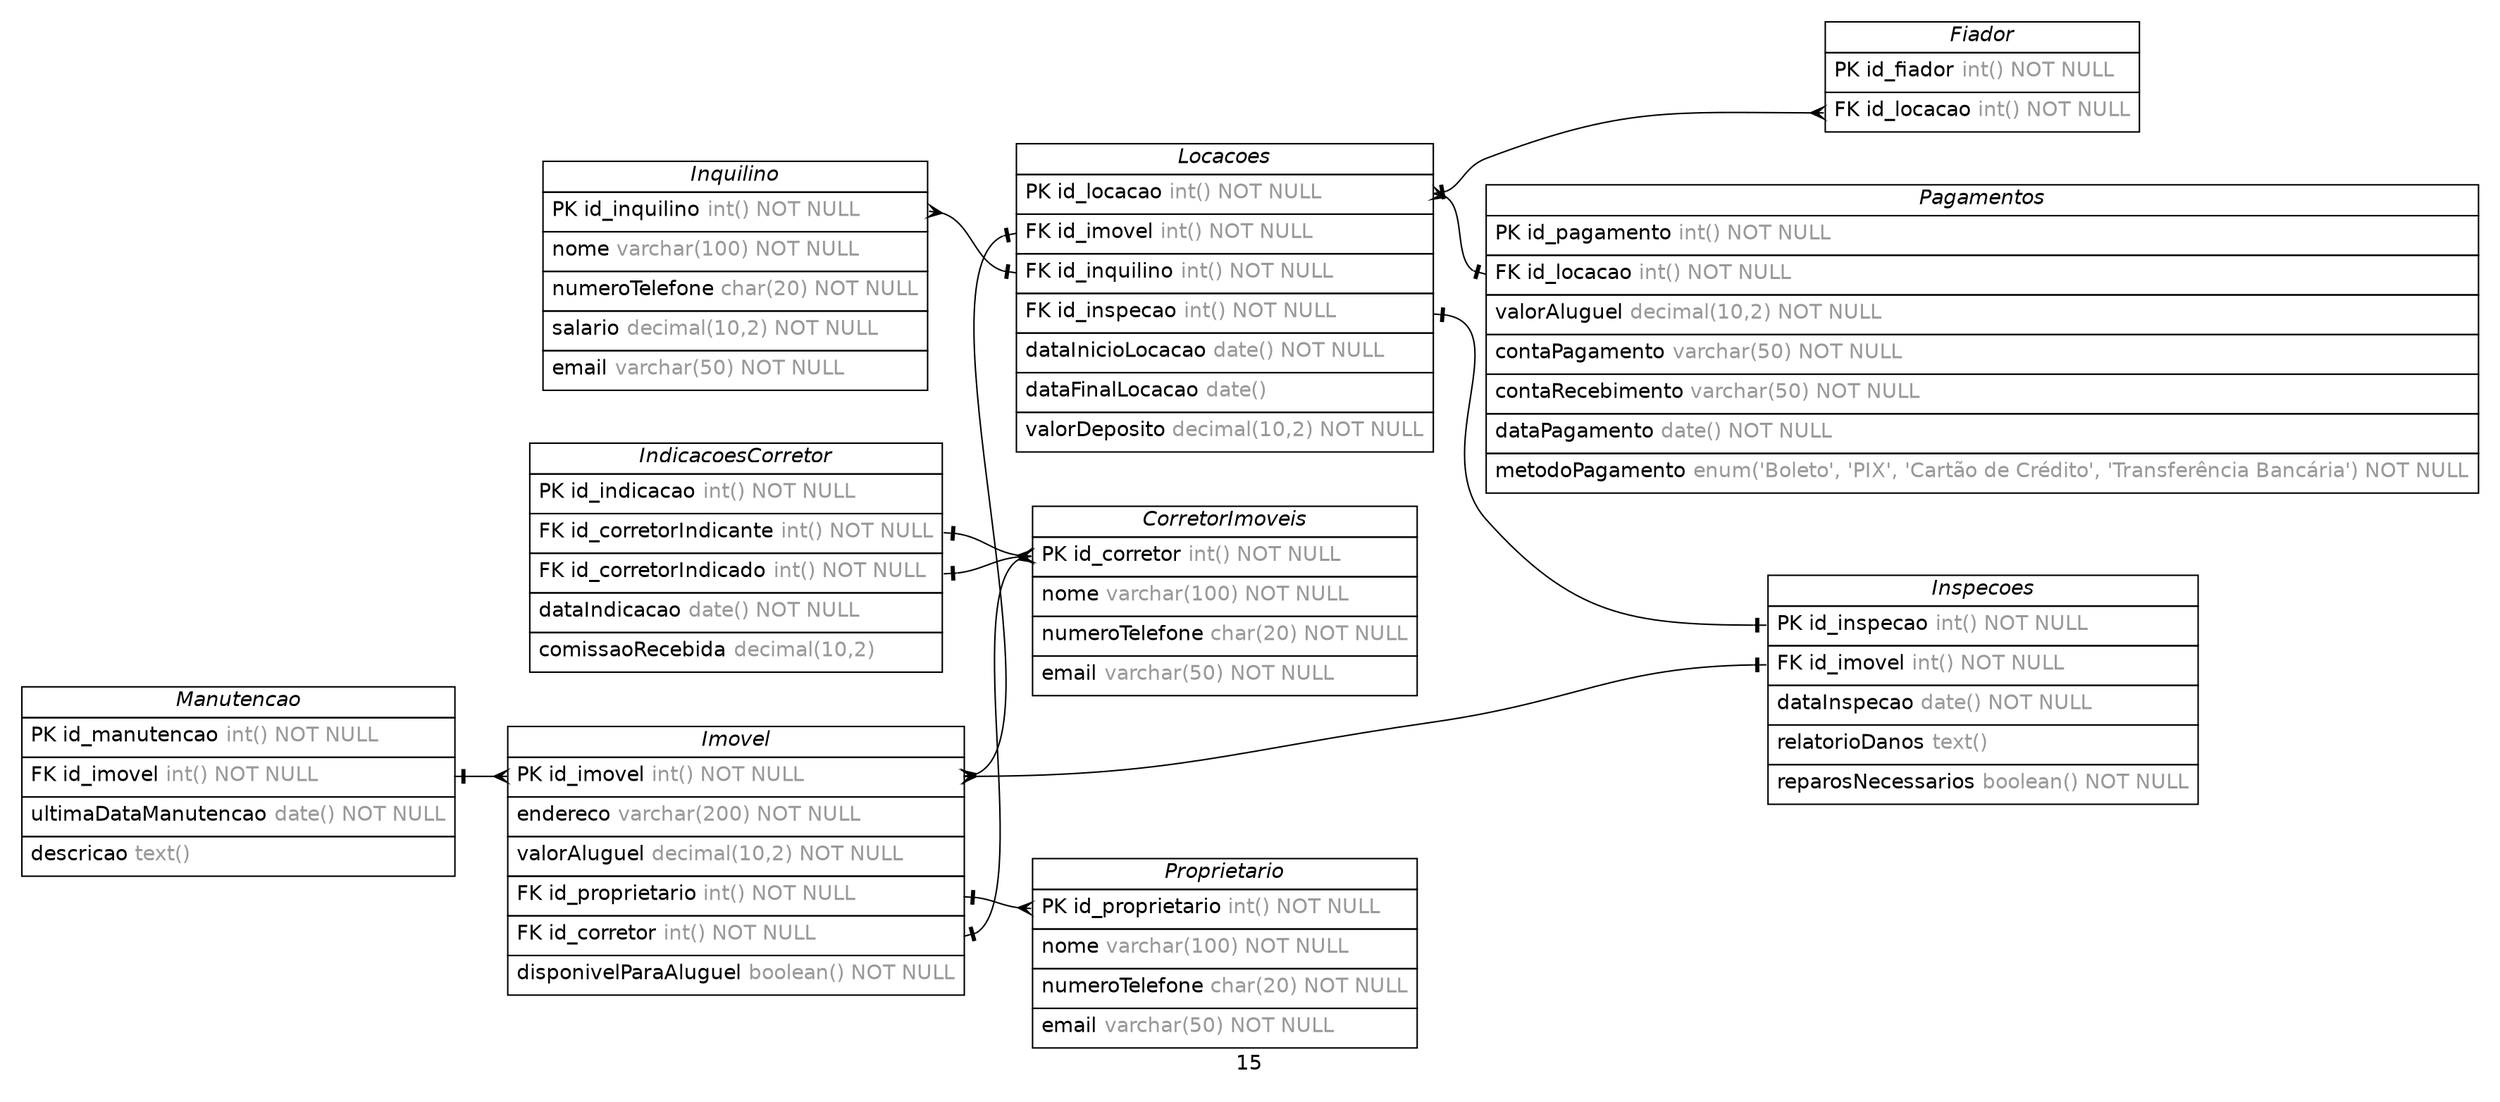 /* created with ERDot < https://github.com/ehne/ERDot > */
digraph G {
    graph [
        nodesep=0.5;
        rankdir="LR";
        concentrate=true;
        splines="spline";
        fontname="Helvetica";
        pad="0.2,0.2",
        label="15",
        
    ];
    
    node [shape=plain, fontname="Helvetica"];
    edge [
        dir=both,
        fontsize=12,
        arrowsize=0.9,
        penwidth=1.0,
        labelangle=32,
        labeldistance=1.8,
        fontname="Helvetica"
    ];
    
    "CorretorImoveis" [ label=<
        <table border="0" cellborder="1" cellspacing="0" >
        <tr><td><i>CorretorImoveis</i></td></tr>
        <tr><td port="id_corretor" align="left" cellpadding="5">PK id_corretor <font color="grey60">int() NOT NULL</font></td></tr>
        <tr><td port="nome" align="left" cellpadding="5">nome <font color="grey60">varchar(100) NOT NULL</font></td></tr>
        <tr><td port="numeroTelefone" align="left" cellpadding="5">numeroTelefone <font color="grey60">char(20) NOT NULL</font></td></tr>
        <tr><td port="email" align="left" cellpadding="5">email <font color="grey60">varchar(50) NOT NULL</font></td></tr>
    </table>>];
    "Proprietario" [ label=<
        <table border="0" cellborder="1" cellspacing="0" >
        <tr><td><i>Proprietario</i></td></tr>
        <tr><td port="id_proprietario" align="left" cellpadding="5">PK id_proprietario <font color="grey60">int() NOT NULL</font></td></tr>
        <tr><td port="nome" align="left" cellpadding="5">nome <font color="grey60">varchar(100) NOT NULL</font></td></tr>
        <tr><td port="numeroTelefone" align="left" cellpadding="5">numeroTelefone <font color="grey60">char(20) NOT NULL</font></td></tr>
        <tr><td port="email" align="left" cellpadding="5">email <font color="grey60">varchar(50) NOT NULL</font></td></tr>
    </table>>];
    "Inquilino" [ label=<
        <table border="0" cellborder="1" cellspacing="0" >
        <tr><td><i>Inquilino</i></td></tr>
        <tr><td port="id_inquilino" align="left" cellpadding="5">PK id_inquilino <font color="grey60">int() NOT NULL</font></td></tr>
        <tr><td port="nome" align="left" cellpadding="5">nome <font color="grey60">varchar(100) NOT NULL</font></td></tr>
        <tr><td port="numeroTelefone" align="left" cellpadding="5">numeroTelefone <font color="grey60">char(20) NOT NULL</font></td></tr>
        <tr><td port="salario" align="left" cellpadding="5">salario <font color="grey60">decimal(10,2) NOT NULL</font></td></tr>
        <tr><td port="email" align="left" cellpadding="5">email <font color="grey60">varchar(50) NOT NULL</font></td></tr>
    </table>>];
    "Imovel" [ label=<
        <table border="0" cellborder="1" cellspacing="0" >
        <tr><td><i>Imovel</i></td></tr>
        <tr><td port="id_imovel" align="left" cellpadding="5">PK id_imovel <font color="grey60">int() NOT NULL</font></td></tr>
        <tr><td port="endereco" align="left" cellpadding="5">endereco <font color="grey60">varchar(200) NOT NULL</font></td></tr>
        <tr><td port="valorAluguel" align="left" cellpadding="5">valorAluguel <font color="grey60">decimal(10,2) NOT NULL</font></td></tr>
        <tr><td port="id_proprietario" align="left" cellpadding="5">FK id_proprietario <font color="grey60">int() NOT NULL</font></td></tr>
        <tr><td port="id_corretor" align="left" cellpadding="5">FK id_corretor <font color="grey60">int() NOT NULL</font></td></tr>
        <tr><td port="disponivelParaAluguel" align="left" cellpadding="5">disponivelParaAluguel <font color="grey60">boolean() NOT NULL</font></td></tr>
    </table>>];
    "Locacoes" [ label=<
        <table border="0" cellborder="1" cellspacing="0" >
        <tr><td><i>Locacoes</i></td></tr>
        <tr><td port="id_locacao" align="left" cellpadding="5">PK id_locacao <font color="grey60">int() NOT NULL</font></td></tr>
        <tr><td port="id_imovel" align="left" cellpadding="5">FK id_imovel <font color="grey60">int() NOT NULL</font></td></tr>
        <tr><td port="id_inquilino" align="left" cellpadding="5">FK id_inquilino <font color="grey60">int() NOT NULL</font></td></tr>
        <tr><td port="id_inspecao" align="left" cellpadding="5">FK id_inspecao <font color="grey60">int() NOT NULL</font></td></tr>
        <tr><td port="dataInicioLocacao" align="left" cellpadding="5">dataInicioLocacao <font color="grey60">date() NOT NULL</font></td></tr>
        <tr><td port="dataFinalLocacao" align="left" cellpadding="5">dataFinalLocacao <font color="grey60">date()</font></td></tr>
        <tr><td port="valorDeposito" align="left" cellpadding="5">valorDeposito <font color="grey60">decimal(10,2) NOT NULL</font></td></tr>
    </table>>];
    "Pagamentos" [ label=<
        <table border="0" cellborder="1" cellspacing="0" >
        <tr><td><i>Pagamentos</i></td></tr>
        <tr><td port="id_pagamento" align="left" cellpadding="5">PK id_pagamento <font color="grey60">int() NOT NULL</font></td></tr>
        <tr><td port="id_locacao" align="left" cellpadding="5">FK id_locacao <font color="grey60">int() NOT NULL</font></td></tr>
        <tr><td port="valorAluguel" align="left" cellpadding="5">valorAluguel <font color="grey60">decimal(10,2) NOT NULL</font></td></tr>
        <tr><td port="contaPagamento" align="left" cellpadding="5">contaPagamento <font color="grey60">varchar(50) NOT NULL</font></td></tr>
        <tr><td port="contaRecebimento" align="left" cellpadding="5">contaRecebimento <font color="grey60">varchar(50) NOT NULL</font></td></tr>
        <tr><td port="dataPagamento" align="left" cellpadding="5">dataPagamento <font color="grey60">date() NOT NULL</font></td></tr>
        <tr><td port="metodoPagamento" align="left" cellpadding="5">metodoPagamento <font color="grey60">enum(&#039;Boleto&#039;, &#039;PIX&#039;, &#039;Cartão de Crédito&#039;, &#039;Transferência Bancária&#039;) NOT NULL</font></td></tr>
    </table>>];
    "Fiador" [ label=<
        <table border="0" cellborder="1" cellspacing="0" >
        <tr><td><i>Fiador</i></td></tr>
        <tr><td port="id_fiador" align="left" cellpadding="5">PK id_fiador <font color="grey60">int() NOT NULL</font></td></tr>
        <tr><td port="id_locacao" align="left" cellpadding="5">FK id_locacao <font color="grey60">int() NOT NULL</font></td></tr>
    </table>>];
    "Manutencao" [ label=<
        <table border="0" cellborder="1" cellspacing="0" >
        <tr><td><i>Manutencao</i></td></tr>
        <tr><td port="id_manutencao" align="left" cellpadding="5">PK id_manutencao <font color="grey60">int() NOT NULL</font></td></tr>
        <tr><td port="id_imovel" align="left" cellpadding="5">FK id_imovel <font color="grey60">int() NOT NULL</font></td></tr>
        <tr><td port="ultimaDataManutencao" align="left" cellpadding="5">ultimaDataManutencao <font color="grey60">date() NOT NULL</font></td></tr>
        <tr><td port="descricao" align="left" cellpadding="5">descricao <font color="grey60">text()</font></td></tr>
    </table>>];
    "Inspecoes" [ label=<
        <table border="0" cellborder="1" cellspacing="0" >
        <tr><td><i>Inspecoes</i></td></tr>
        <tr><td port="id_inspecao" align="left" cellpadding="5">PK id_inspecao <font color="grey60">int() NOT NULL</font></td></tr>
        <tr><td port="id_imovel" align="left" cellpadding="5">FK id_imovel <font color="grey60">int() NOT NULL</font></td></tr>
        <tr><td port="dataInspecao" align="left" cellpadding="5">dataInspecao <font color="grey60">date() NOT NULL</font></td></tr>
        <tr><td port="relatorioDanos" align="left" cellpadding="5">relatorioDanos <font color="grey60">text()</font></td></tr>
        <tr><td port="reparosNecessarios" align="left" cellpadding="5">reparosNecessarios <font color="grey60">boolean() NOT NULL</font></td></tr>
    </table>>];
    "IndicacoesCorretor" [ label=<
        <table border="0" cellborder="1" cellspacing="0" >
        <tr><td><i>IndicacoesCorretor</i></td></tr>
        <tr><td port="id_indicacao" align="left" cellpadding="5">PK id_indicacao <font color="grey60">int() NOT NULL</font></td></tr>
        <tr><td port="id_corretorIndicante" align="left" cellpadding="5">FK id_corretorIndicante <font color="grey60">int() NOT NULL</font></td></tr>
        <tr><td port="id_corretorIndicado" align="left" cellpadding="5">FK id_corretorIndicado <font color="grey60">int() NOT NULL</font></td></tr>
        <tr><td port="dataIndicacao" align="left" cellpadding="5">dataIndicacao <font color="grey60">date() NOT NULL</font></td></tr>
        <tr><td port="comissaoRecebida" align="left" cellpadding="5">comissaoRecebida <font color="grey60">decimal(10,2)</font></td></tr>
    </table>>];

    
    "Imovel":"id_corretor"->"CorretorImoveis":"id_corretor" [
        arrowhead=ocrow,

        arrowtail=noneotee,
    ];

    
    "Imovel":"id_proprietario"->"Proprietario":"id_proprietario" [
        arrowhead=ocrow,

        arrowtail=noneotee,
    ];

    
    "Imovel":"id_imovel"->"Locacoes":"id_imovel" [
        arrowhead=noneotee,

        arrowtail=ocrow,
    ];

    
    "Inquilino":"id_inquilino"->"Locacoes":"id_inquilino" [
        arrowhead=noneotee,

        arrowtail=ocrow,
    ];

    
    "Locacoes":"id_locacao"->"Pagamentos":"id_locacao" [
        arrowhead=noneotee,

        arrowtail=ocrow,
    ];

    
    "Locacoes":"id_locacao"->"Fiador":"id_locacao" [
        arrowhead=ocrow,

        arrowtail=noneotee,
    ];

    
    "Manutencao":"id_imovel"->"Imovel":"id_imovel" [
        arrowhead=ocrow,

        arrowtail=noneotee,
    ];

    
    "Inspecoes":"id_imovel"->"Imovel":"id_imovel" [
        arrowhead=ocrow,

        arrowtail=noneotee,
    ];

    
    "Locacoes":"id_inspecao"->"Inspecoes":"id_inspecao" [
        arrowhead=noneotee,

        arrowtail=noneotee,
    ];

    
    "IndicacoesCorretor":"id_corretorIndicante"->"CorretorImoveis":"id_corretor" [
        arrowhead=ocrow,

        arrowtail=noneotee,
    ];

    
    "IndicacoesCorretor":"id_corretorIndicado"->"CorretorImoveis":"id_corretor" [
        arrowhead=ocrow,

        arrowtail=noneotee,
    ];



    

}
